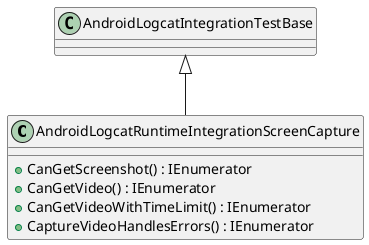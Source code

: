 @startuml
class AndroidLogcatRuntimeIntegrationScreenCapture {
    + CanGetScreenshot() : IEnumerator
    + CanGetVideo() : IEnumerator
    + CanGetVideoWithTimeLimit() : IEnumerator
    + CaptureVideoHandlesErrors() : IEnumerator
}
AndroidLogcatIntegrationTestBase <|-- AndroidLogcatRuntimeIntegrationScreenCapture
@enduml
